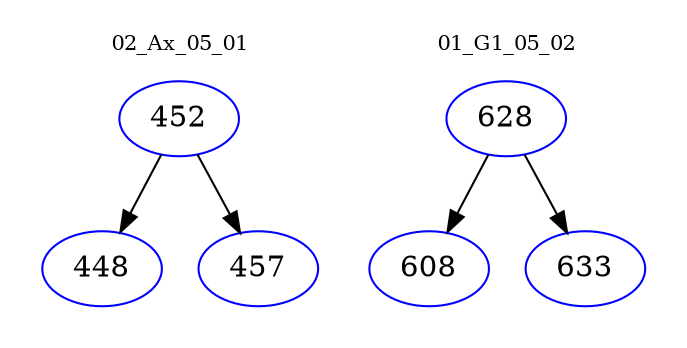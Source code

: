 digraph{
subgraph cluster_0 {
color = white
label = "02_Ax_05_01";
fontsize=10;
T0_452 [label="452", color="blue"]
T0_452 -> T0_448 [color="black"]
T0_448 [label="448", color="blue"]
T0_452 -> T0_457 [color="black"]
T0_457 [label="457", color="blue"]
}
subgraph cluster_1 {
color = white
label = "01_G1_05_02";
fontsize=10;
T1_628 [label="628", color="blue"]
T1_628 -> T1_608 [color="black"]
T1_608 [label="608", color="blue"]
T1_628 -> T1_633 [color="black"]
T1_633 [label="633", color="blue"]
}
}
